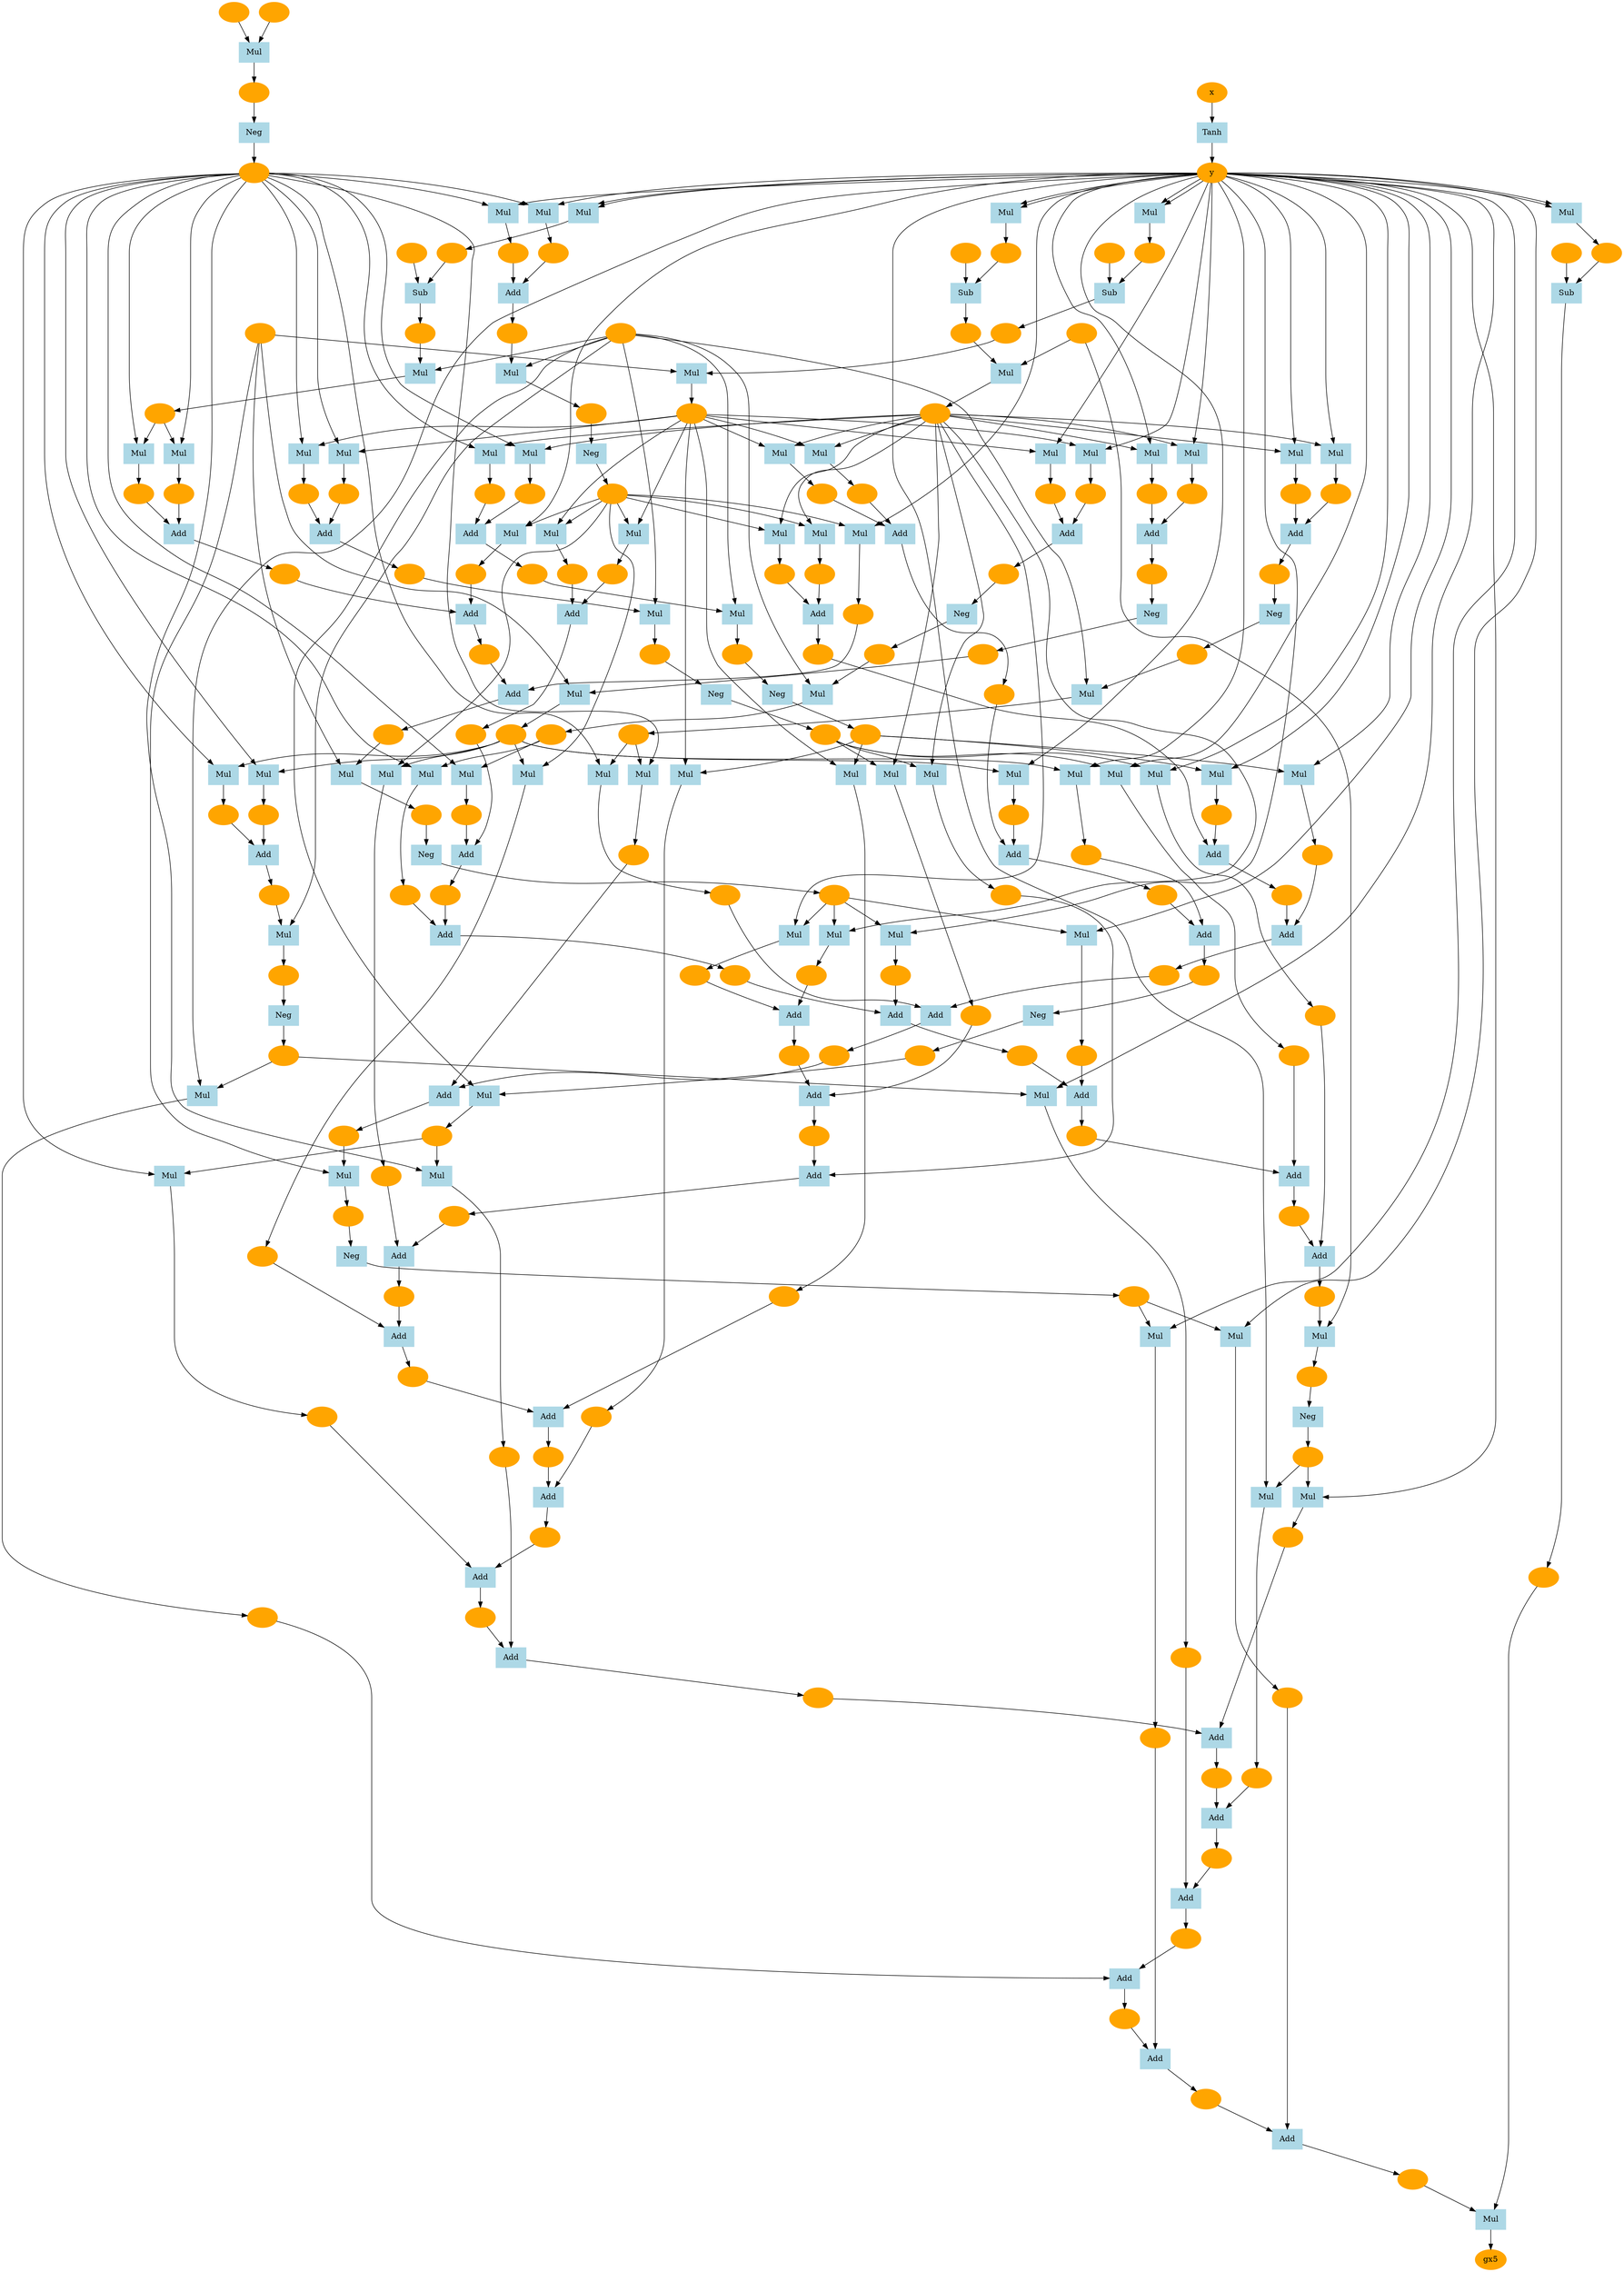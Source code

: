 digraph g {
140652817877504 [label="gx5", color=orange, style=filled]
140652817877408 [label="Mul", color=lightblue, style=filled, shape=box]
140652817875968 -> 140652817877408
140652817877312 -> 140652817877408
140652817877408 -> 140652817877504
140652817875968 [label="", color=orange, style=filled]
140652817877312 [label="", color=orange, style=filled]
140652817877120 [label="Sub", color=lightblue, style=filled, shape=box]
140652817877216 -> 140652817877120
140652817877024 -> 140652817877120
140652817877120 -> 140652817877312
140652817877216 [label="", color=orange, style=filled]
140652817877024 [label="", color=orange, style=filled]
140652817876544 [label="Mul", color=lightblue, style=filled, shape=box]
140652752521440 -> 140652817876544
140652752521440 -> 140652817876544
140652817876544 -> 140652817877024
140652752521440 [label="y", color=orange, style=filled]
140652752521440 [label="y", color=orange, style=filled]
140652752519952 [label="Tanh", color=lightblue, style=filled, shape=box]
140652747453872 -> 140652752519952
140652752519952 -> 140652752521440
140652747453872 [label="x", color=orange, style=filled]
140652817875872 [label="Add", color=lightblue, style=filled, shape=box]
140652817875776 -> 140652817875872
140652817875488 -> 140652817875872
140652817875872 -> 140652817875968
140652817875776 [label="", color=orange, style=filled]
140652817875488 [label="", color=orange, style=filled]
140652817875392 [label="Mul", color=lightblue, style=filled, shape=box]
140652752521440 -> 140652817875392
140652817854816 -> 140652817875392
140652817875392 -> 140652817875488
140652752521440 [label="y", color=orange, style=filled]
140652817854816 [label="", color=orange, style=filled]
140652817854528 [label="Neg", color=lightblue, style=filled, shape=box]
140652817850080 -> 140652817854528
140652817854528 -> 140652817854816
140652817850080 [label="", color=orange, style=filled]
140652817849792 [label="Mul", color=lightblue, style=filled, shape=box]
140652817764704 -> 140652817849792
140652817849408 -> 140652817849792
140652817849792 -> 140652817850080
140652817764704 [label="", color=orange, style=filled]
140652817849408 [label="", color=orange, style=filled]
140652817849312 [label="Add", color=lightblue, style=filled, shape=box]
140652817848640 -> 140652817849312
140652817848928 -> 140652817849312
140652817849312 -> 140652817849408
140652817848640 [label="", color=orange, style=filled]
140652817848928 [label="", color=orange, style=filled]
140652817848832 [label="Mul", color=lightblue, style=filled, shape=box]
140652817723792 -> 140652817848832
140652817830816 -> 140652817848832
140652817848832 -> 140652817848928
140652817723792 [label="", color=orange, style=filled]
140652817830816 [label="", color=orange, style=filled]
140652817830720 [label="Mul", color=lightblue, style=filled, shape=box]
140652822473936 -> 140652817830720
140652817815392 -> 140652817830720
140652817830720 -> 140652817830816
140652822473936 [label="", color=orange, style=filled]
140652817815392 [label="", color=orange, style=filled]
140652817814912 [label="Neg", color=lightblue, style=filled, shape=box]
140652817815296 -> 140652817814912
140652817814912 -> 140652817815392
140652817815296 [label="", color=orange, style=filled]
140652817815200 [label="Add", color=lightblue, style=filled, shape=box]
140652817814240 -> 140652817815200
140652817814816 -> 140652817815200
140652817815200 -> 140652817815296
140652817814240 [label="", color=orange, style=filled]
140652817814816 [label="", color=orange, style=filled]
140652817814720 [label="Mul", color=lightblue, style=filled, shape=box]
140652752521440 -> 140652817814720
140652817798432 -> 140652817814720
140652817814720 -> 140652817814816
140652752521440 [label="y", color=orange, style=filled]
140652817798432 [label="", color=orange, style=filled]
140652817764800 [label="Mul", color=lightblue, style=filled, shape=box]
140652817798144 -> 140652817764800
140652817772704 -> 140652817764800
140652817764800 -> 140652817798432
140652817798144 [label="", color=orange, style=filled]
140652817772704 [label="", color=orange, style=filled]
140652817797952 [label="Sub", color=lightblue, style=filled, shape=box]
140652817798048 -> 140652817797952
140652817797856 -> 140652817797952
140652817797952 -> 140652817798144
140652817798048 [label="", color=orange, style=filled]
140652817797856 [label="", color=orange, style=filled]
140652817797376 [label="Mul", color=lightblue, style=filled, shape=box]
140652752521440 -> 140652817797376
140652752521440 -> 140652817797376
140652817797376 -> 140652817797856
140652752521440 [label="y", color=orange, style=filled]
140652752521440 [label="y", color=orange, style=filled]
140652817814144 [label="Mul", color=lightblue, style=filled, shape=box]
140652752521440 -> 140652817814144
140652817798432 -> 140652817814144
140652817814144 -> 140652817814240
140652752521440 [label="y", color=orange, style=filled]
140652817798432 [label="", color=orange, style=filled]
140652817723984 [label="Neg", color=lightblue, style=filled, shape=box]
140652817682288 -> 140652817723984
140652817723984 -> 140652817723792
140652817682288 [label="", color=orange, style=filled]
140652822534080 [label="Mul", color=lightblue, style=filled, shape=box]
140652822472352 -> 140652822534080
140652822532928 -> 140652822534080
140652822534080 -> 140652817682288
140652822472352 [label="", color=orange, style=filled]
140652822532928 [label="", color=orange, style=filled]
140652817848544 [label="Add", color=lightblue, style=filled, shape=box]
140652817847872 -> 140652817848544
140652817848160 -> 140652817848544
140652817848544 -> 140652817848640
140652817847872 [label="", color=orange, style=filled]
140652817848160 [label="", color=orange, style=filled]
140652817848064 [label="Mul", color=lightblue, style=filled, shape=box]
140652817723792 -> 140652817848064
140652817830816 -> 140652817848064
140652817848064 -> 140652817848160
140652817723792 [label="", color=orange, style=filled]
140652817830816 [label="", color=orange, style=filled]
140652817847776 [label="Add", color=lightblue, style=filled, shape=box]
140652817847104 -> 140652817847776
140652817847392 -> 140652817847776
140652817847776 -> 140652817847872
140652817847104 [label="", color=orange, style=filled]
140652817847392 [label="", color=orange, style=filled]
140652817847296 [label="Mul", color=lightblue, style=filled, shape=box]
140652752521440 -> 140652817847296
140652817830432 -> 140652817847296
140652817847296 -> 140652817847392
140652752521440 [label="y", color=orange, style=filled]
140652817830432 [label="", color=orange, style=filled]
140652817829952 [label="Neg", color=lightblue, style=filled, shape=box]
140652817815776 -> 140652817829952
140652817829952 -> 140652817830432
140652817815776 [label="", color=orange, style=filled]
140652817815680 [label="Mul", color=lightblue, style=filled, shape=box]
140652822473936 -> 140652817815680
140652817813952 -> 140652817815680
140652817815680 -> 140652817815776
140652822473936 [label="", color=orange, style=filled]
140652817813952 [label="", color=orange, style=filled]
140652817813856 [label="Add", color=lightblue, style=filled, shape=box]
140652817800736 -> 140652817813856
140652817801120 -> 140652817813856
140652817813856 -> 140652817813952
140652817800736 [label="", color=orange, style=filled]
140652817801120 [label="", color=orange, style=filled]
140652817801024 [label="Mul", color=lightblue, style=filled, shape=box]
140652817723792 -> 140652817801024
140652817798432 -> 140652817801024
140652817801024 -> 140652817801120
140652817723792 [label="", color=orange, style=filled]
140652817798432 [label="", color=orange, style=filled]
140652817800640 [label="Mul", color=lightblue, style=filled, shape=box]
140652817723792 -> 140652817800640
140652817798432 -> 140652817800640
140652817800640 -> 140652817800736
140652817723792 [label="", color=orange, style=filled]
140652817798432 [label="", color=orange, style=filled]
140652817847008 [label="Add", color=lightblue, style=filled, shape=box]
140652817817216 -> 140652817847008
140652817846624 -> 140652817847008
140652817847008 -> 140652817847104
140652817817216 [label="", color=orange, style=filled]
140652817846624 [label="", color=orange, style=filled]
140652817846528 [label="Mul", color=lightblue, style=filled, shape=box]
140652752521440 -> 140652817846528
140652817830432 -> 140652817846528
140652817846528 -> 140652817846624
140652752521440 [label="y", color=orange, style=filled]
140652817830432 [label="", color=orange, style=filled]
140652817817120 [label="Add", color=lightblue, style=filled, shape=box]
140652817816352 -> 140652817817120
140652817816736 -> 140652817817120
140652817817120 -> 140652817817216
140652817816352 [label="", color=orange, style=filled]
140652817816736 [label="", color=orange, style=filled]
140652817816640 [label="Mul", color=lightblue, style=filled, shape=box]
140652817766432 -> 140652817816640
140652817798432 -> 140652817816640
140652817816640 -> 140652817816736
140652817766432 [label="", color=orange, style=filled]
140652817798432 [label="", color=orange, style=filled]
140652817765952 [label="Neg", color=lightblue, style=filled, shape=box]
140652817765088 -> 140652817765952
140652817765952 -> 140652817766432
140652817765088 [label="", color=orange, style=filled]
140652817764992 [label="Mul", color=lightblue, style=filled, shape=box]
140652817727344 -> 140652817764992
140652822473936 -> 140652817764992
140652817764992 -> 140652817765088
140652817727344 [label="", color=orange, style=filled]
140652822473936 [label="", color=orange, style=filled]
140652817726432 [label="Add", color=lightblue, style=filled, shape=box]
140652817724032 -> 140652817726432
140652817727104 -> 140652817726432
140652817726432 -> 140652817727344
140652817724032 [label="", color=orange, style=filled]
140652817727104 [label="", color=orange, style=filled]
140652817724512 [label="Mul", color=lightblue, style=filled, shape=box]
140652752521440 -> 140652817724512
140652817723792 -> 140652817724512
140652817724512 -> 140652817727104
140652752521440 [label="y", color=orange, style=filled]
140652817723792 [label="", color=orange, style=filled]
140652817724176 [label="Mul", color=lightblue, style=filled, shape=box]
140652752521440 -> 140652817724176
140652817723792 -> 140652817724176
140652817724176 -> 140652817724032
140652752521440 [label="y", color=orange, style=filled]
140652817723792 [label="", color=orange, style=filled]
140652817816256 [label="Mul", color=lightblue, style=filled, shape=box]
140652817766432 -> 140652817816256
140652817798432 -> 140652817816256
140652817816256 -> 140652817816352
140652817766432 [label="", color=orange, style=filled]
140652817798432 [label="", color=orange, style=filled]
140652817875680 [label="Add", color=lightblue, style=filled, shape=box]
140652817875200 -> 140652817875680
140652817875296 -> 140652817875680
140652817875680 -> 140652817875776
140652817875200 [label="", color=orange, style=filled]
140652817875296 [label="", color=orange, style=filled]
140652817858368 [label="Mul", color=lightblue, style=filled, shape=box]
140652752521440 -> 140652817858368
140652817854816 -> 140652817858368
140652817858368 -> 140652817875296
140652752521440 [label="y", color=orange, style=filled]
140652817854816 [label="", color=orange, style=filled]
140652817875104 [label="Add", color=lightblue, style=filled, shape=box]
140652817875008 -> 140652817875104
140652817858272 -> 140652817875104
140652817875104 -> 140652817875200
140652817875008 [label="", color=orange, style=filled]
140652817858272 [label="", color=orange, style=filled]
140652817858176 [label="Mul", color=lightblue, style=filled, shape=box]
140652752521440 -> 140652817858176
140652817855200 -> 140652817858176
140652817858176 -> 140652817858272
140652752521440 [label="y", color=orange, style=filled]
140652817855200 [label="", color=orange, style=filled]
140652817854912 [label="Neg", color=lightblue, style=filled, shape=box]
140652817849504 -> 140652817854912
140652817854912 -> 140652817855200
140652817849504 [label="", color=orange, style=filled]
140652817849024 [label="Mul", color=lightblue, style=filled, shape=box]
140652822473936 -> 140652817849024
140652817833408 -> 140652817849024
140652817849024 -> 140652817849504
140652822473936 [label="", color=orange, style=filled]
140652817833408 [label="", color=orange, style=filled]
140652817833312 [label="Add", color=lightblue, style=filled, shape=box]
140652817832352 -> 140652817833312
140652817832928 -> 140652817833312
140652817833312 -> 140652817833408
140652817832352 [label="", color=orange, style=filled]
140652817832928 [label="", color=orange, style=filled]
140652817832832 [label="Mul", color=lightblue, style=filled, shape=box]
140652817723792 -> 140652817832832
140652817800160 -> 140652817832832
140652817832832 -> 140652817832928
140652817723792 [label="", color=orange, style=filled]
140652817800160 [label="", color=orange, style=filled]
140652817800064 [label="Mul", color=lightblue, style=filled, shape=box]
140652817764704 -> 140652817800064
140652817799968 -> 140652817800064
140652817800064 -> 140652817800160
140652817764704 [label="", color=orange, style=filled]
140652817799968 [label="", color=orange, style=filled]
140652817799488 [label="Neg", color=lightblue, style=filled, shape=box]
140652817799872 -> 140652817799488
140652817799488 -> 140652817799968
140652817799872 [label="", color=orange, style=filled]
140652817799776 [label="Add", color=lightblue, style=filled, shape=box]
140652817799008 -> 140652817799776
140652817799392 -> 140652817799776
140652817799776 -> 140652817799872
140652817799008 [label="", color=orange, style=filled]
140652817799392 [label="", color=orange, style=filled]
140652817799296 [label="Mul", color=lightblue, style=filled, shape=box]
140652752521440 -> 140652817799296
140652817798432 -> 140652817799296
140652817799296 -> 140652817799392
140652752521440 [label="y", color=orange, style=filled]
140652817798432 [label="", color=orange, style=filled]
140652817798912 [label="Mul", color=lightblue, style=filled, shape=box]
140652752521440 -> 140652817798912
140652817798432 -> 140652817798912
140652817798912 -> 140652817799008
140652752521440 [label="y", color=orange, style=filled]
140652817798432 [label="", color=orange, style=filled]
140652817832256 [label="Mul", color=lightblue, style=filled, shape=box]
140652817723792 -> 140652817832256
140652817800160 -> 140652817832256
140652817832256 -> 140652817832352
140652817723792 [label="", color=orange, style=filled]
140652817800160 [label="", color=orange, style=filled]
140652817858464 [label="Add", color=lightblue, style=filled, shape=box]
140652817857984 -> 140652817858464
140652817858080 -> 140652817858464
140652817858464 -> 140652817875008
140652817857984 [label="", color=orange, style=filled]
140652817858080 [label="", color=orange, style=filled]
140652817857600 [label="Mul", color=lightblue, style=filled, shape=box]
140652752521440 -> 140652817857600
140652817855200 -> 140652817857600
140652817857600 -> 140652817858080
140652752521440 [label="y", color=orange, style=filled]
140652817855200 [label="", color=orange, style=filled]
140652817857888 [label="Add", color=lightblue, style=filled, shape=box]
140652817857792 -> 140652817857888
140652817857504 -> 140652817857888
140652817857888 -> 140652817857984
140652817857792 [label="", color=orange, style=filled]
140652817857504 [label="", color=orange, style=filled]
140652817857408 [label="Mul", color=lightblue, style=filled, shape=box]
140652752521440 -> 140652817857408
140652817857120 -> 140652817857408
140652817857408 -> 140652817857504
140652752521440 [label="y", color=orange, style=filled]
140652817857120 [label="", color=orange, style=filled]
140652817856640 [label="Neg", color=lightblue, style=filled, shape=box]
140652817798624 -> 140652817856640
140652817856640 -> 140652817857120
140652817798624 [label="", color=orange, style=filled]
140652817798528 [label="Mul", color=lightblue, style=filled, shape=box]
140652817792640 -> 140652817798528
140652817772704 -> 140652817798528
140652817798528 -> 140652817798624
140652817792640 [label="", color=orange, style=filled]
140652817772704 [label="", color=orange, style=filled]
140652817792544 [label="Add", color=lightblue, style=filled, shape=box]
140652817792448 -> 140652817792544
140652817792160 -> 140652817792544
140652817792544 -> 140652817792640
140652817792448 [label="", color=orange, style=filled]
140652817792160 [label="", color=orange, style=filled]
140652817792064 [label="Mul", color=lightblue, style=filled, shape=box]
140652752521440 -> 140652817792064
140652817789088 -> 140652817792064
140652817792064 -> 140652817792160
140652752521440 [label="y", color=orange, style=filled]
140652817789088 [label="", color=orange, style=filled]
140652817776448 [label="Neg", color=lightblue, style=filled, shape=box]
140652817776160 -> 140652817776448
140652817776448 -> 140652817789088
140652817776160 [label="", color=orange, style=filled]
140652817776064 [label="Mul", color=lightblue, style=filled, shape=box]
140652822473936 -> 140652817776064
140652817775680 -> 140652817776064
140652817776064 -> 140652817776160
140652822473936 [label="", color=orange, style=filled]
140652817775680 [label="", color=orange, style=filled]
140652817775584 [label="Add", color=lightblue, style=filled, shape=box]
140652817774816 -> 140652817775584
140652817775200 -> 140652817775584
140652817775584 -> 140652817775680
140652817774816 [label="", color=orange, style=filled]
140652817775200 [label="", color=orange, style=filled]
140652817775104 [label="Mul", color=lightblue, style=filled, shape=box]
140652817723792 -> 140652817775104
140652817772896 -> 140652817775104
140652817775104 -> 140652817775200
140652817723792 [label="", color=orange, style=filled]
140652817772896 [label="", color=orange, style=filled]
140652822474416 [label="Mul", color=lightblue, style=filled, shape=box]
140652817772608 -> 140652822474416
140652817764704 -> 140652822474416
140652822474416 -> 140652817772896
140652817772608 [label="", color=orange, style=filled]
140652817764704 [label="", color=orange, style=filled]
140652817768256 [label="Sub", color=lightblue, style=filled, shape=box]
140652817768352 -> 140652817768256
140652817768160 -> 140652817768256
140652817768256 -> 140652817772608
140652817768352 [label="", color=orange, style=filled]
140652817768160 [label="", color=orange, style=filled]
140652817767872 [label="Mul", color=lightblue, style=filled, shape=box]
140652752521440 -> 140652817767872
140652752521440 -> 140652817767872
140652817767872 -> 140652817768160
140652752521440 [label="y", color=orange, style=filled]
140652752521440 [label="y", color=orange, style=filled]
140652817774720 [label="Mul", color=lightblue, style=filled, shape=box]
140652817723792 -> 140652817774720
140652817772896 -> 140652817774720
140652817774720 -> 140652817774816
140652817723792 [label="", color=orange, style=filled]
140652817772896 [label="", color=orange, style=filled]
140652817792352 [label="Add", color=lightblue, style=filled, shape=box]
140652817791872 -> 140652817792352
140652817791968 -> 140652817792352
140652817792352 -> 140652817792448
140652817791872 [label="", color=orange, style=filled]
140652817791968 [label="", color=orange, style=filled]
140652817791488 [label="Mul", color=lightblue, style=filled, shape=box]
140652752521440 -> 140652817791488
140652817789088 -> 140652817791488
140652817791488 -> 140652817791968
140652752521440 [label="y", color=orange, style=filled]
140652817789088 [label="", color=orange, style=filled]
140652817791776 [label="Add", color=lightblue, style=filled, shape=box]
140652817791680 -> 140652817791776
140652817791392 -> 140652817791776
140652817791776 -> 140652817791872
140652817791680 [label="", color=orange, style=filled]
140652817791392 [label="", color=orange, style=filled]
140652817791296 [label="Mul", color=lightblue, style=filled, shape=box]
140652752521440 -> 140652817791296
140652817791008 -> 140652817791296
140652817791296 -> 140652817791392
140652752521440 [label="y", color=orange, style=filled]
140652817791008 [label="", color=orange, style=filled]
140652817790528 [label="Neg", color=lightblue, style=filled, shape=box]
140652817773088 -> 140652817790528
140652817790528 -> 140652817791008
140652817773088 [label="", color=orange, style=filled]
140652817772992 [label="Mul", color=lightblue, style=filled, shape=box]
140652817767296 -> 140652817772992
140652817764704 -> 140652817772992
140652817772992 -> 140652817773088
140652817767296 [label="", color=orange, style=filled]
140652817764704 [label="", color=orange, style=filled]
140652817767200 [label="Add", color=lightblue, style=filled, shape=box]
140652817767104 -> 140652817767200
140652817766816 -> 140652817767200
140652817767200 -> 140652817767296
140652817767104 [label="", color=orange, style=filled]
140652817766816 [label="", color=orange, style=filled]
140652817766720 [label="Mul", color=lightblue, style=filled, shape=box]
140652752521440 -> 140652817766720
140652817766432 -> 140652817766720
140652817766720 -> 140652817766816
140652752521440 [label="y", color=orange, style=filled]
140652817766432 [label="", color=orange, style=filled]
140652817767008 [label="Add", color=lightblue, style=filled, shape=box]
140652817766144 -> 140652817767008
140652817766624 -> 140652817767008
140652817767008 -> 140652817767104
140652817766144 [label="", color=orange, style=filled]
140652817766624 [label="", color=orange, style=filled]
140652817766528 [label="Mul", color=lightblue, style=filled, shape=box]
140652752521440 -> 140652817766528
140652817766432 -> 140652817766528
140652817766528 -> 140652817766624
140652752521440 [label="y", color=orange, style=filled]
140652817766432 [label="", color=orange, style=filled]
140652817766048 [label="Add", color=lightblue, style=filled, shape=box]
140652817765280 -> 140652817766048
140652817765664 -> 140652817766048
140652817766048 -> 140652817766144
140652817765280 [label="", color=orange, style=filled]
140652817765664 [label="", color=orange, style=filled]
140652817765568 [label="Mul", color=lightblue, style=filled, shape=box]
140652817723792 -> 140652817765568
140652817764896 -> 140652817765568
140652817765568 -> 140652817765664
140652817723792 [label="", color=orange, style=filled]
140652817764896 [label="", color=orange, style=filled]
140652822533024 [label="Mul", color=lightblue, style=filled, shape=box]
140652817764608 -> 140652822533024
140652822473936 -> 140652822533024
140652822533024 -> 140652817764896
140652817764608 [label="", color=orange, style=filled]
140652822473936 [label="", color=orange, style=filled]
140652817764416 [label="Sub", color=lightblue, style=filled, shape=box]
140652817764512 -> 140652817764416
140652817727440 -> 140652817764416
140652817764416 -> 140652817764608
140652817764512 [label="", color=orange, style=filled]
140652817727440 [label="", color=orange, style=filled]
140652817727200 [label="Mul", color=lightblue, style=filled, shape=box]
140652752521440 -> 140652817727200
140652752521440 -> 140652817727200
140652817727200 -> 140652817727440
140652752521440 [label="y", color=orange, style=filled]
140652752521440 [label="y", color=orange, style=filled]
140652817765184 [label="Mul", color=lightblue, style=filled, shape=box]
140652817723792 -> 140652817765184
140652817764896 -> 140652817765184
140652817765184 -> 140652817765280
140652817723792 [label="", color=orange, style=filled]
140652817764896 [label="", color=orange, style=filled]
140652817791584 [label="Add", color=lightblue, style=filled, shape=box]
140652817790720 -> 140652817791584
140652817791200 -> 140652817791584
140652817791584 -> 140652817791680
140652817790720 [label="", color=orange, style=filled]
140652817791200 [label="", color=orange, style=filled]
140652817791104 [label="Mul", color=lightblue, style=filled, shape=box]
140652752521440 -> 140652817791104
140652817791008 -> 140652817791104
140652817791104 -> 140652817791200
140652752521440 [label="y", color=orange, style=filled]
140652817791008 [label="", color=orange, style=filled]
140652817790624 [label="Add", color=lightblue, style=filled, shape=box]
140652817789952 -> 140652817790624
140652817790240 -> 140652817790624
140652817790624 -> 140652817790720
140652817789952 [label="", color=orange, style=filled]
140652817790240 [label="", color=orange, style=filled]
140652817789760 [label="Mul", color=lightblue, style=filled, shape=box]
140652817723792 -> 140652817789760
140652817775776 -> 140652817789760
140652817789760 -> 140652817790240
140652817723792 [label="", color=orange, style=filled]
140652817775776 [label="", color=orange, style=filled]
140652817775296 [label="Mul", color=lightblue, style=filled, shape=box]
140652822473936 -> 140652817775296
140652817774432 -> 140652817775296
140652817775296 -> 140652817775776
140652822473936 [label="", color=orange, style=filled]
140652817774432 [label="", color=orange, style=filled]
140652817773952 [label="Neg", color=lightblue, style=filled, shape=box]
140652817774336 -> 140652817773952
140652817773952 -> 140652817774432
140652817774336 [label="", color=orange, style=filled]
140652817774240 [label="Add", color=lightblue, style=filled, shape=box]
140652817773472 -> 140652817774240
140652817773856 -> 140652817774240
140652817774240 -> 140652817774336
140652817773472 [label="", color=orange, style=filled]
140652817773856 [label="", color=orange, style=filled]
140652817773760 [label="Mul", color=lightblue, style=filled, shape=box]
140652752521440 -> 140652817773760
140652817772896 -> 140652817773760
140652817773760 -> 140652817773856
140652752521440 [label="y", color=orange, style=filled]
140652817772896 [label="", color=orange, style=filled]
140652817773376 [label="Mul", color=lightblue, style=filled, shape=box]
140652752521440 -> 140652817773376
140652817772896 -> 140652817773376
140652817773376 -> 140652817773472
140652752521440 [label="y", color=orange, style=filled]
140652817772896 [label="", color=orange, style=filled]
140652817789856 [label="Add", color=lightblue, style=filled, shape=box]
140652817774144 -> 140652817789856
140652817789472 -> 140652817789856
140652817789856 -> 140652817789952
140652817774144 [label="", color=orange, style=filled]
140652817789472 [label="", color=orange, style=filled]
140652817789184 [label="Mul", color=lightblue, style=filled, shape=box]
140652817723792 -> 140652817789184
140652817775776 -> 140652817789184
140652817789184 -> 140652817789472
140652817723792 [label="", color=orange, style=filled]
140652817775776 [label="", color=orange, style=filled]
140652817774048 [label="Add", color=lightblue, style=filled, shape=box]
140652817773280 -> 140652817774048
140652817773664 -> 140652817774048
140652817774048 -> 140652817774144
140652817773280 [label="", color=orange, style=filled]
140652817773664 [label="", color=orange, style=filled]
140652817773568 [label="Mul", color=lightblue, style=filled, shape=box]
140652817766432 -> 140652817773568
140652817772896 -> 140652817773568
140652817773568 -> 140652817773664
140652817766432 [label="", color=orange, style=filled]
140652817772896 [label="", color=orange, style=filled]
140652817773184 [label="Mul", color=lightblue, style=filled, shape=box]
140652817766432 -> 140652817773184
140652817772896 -> 140652817773184
140652817773184 -> 140652817773280
140652817766432 [label="", color=orange, style=filled]
140652817772896 [label="", color=orange, style=filled]
140652817857696 [label="Add", color=lightblue, style=filled, shape=box]
140652817856832 -> 140652817857696
140652817857312 -> 140652817857696
140652817857696 -> 140652817857792
140652817856832 [label="", color=orange, style=filled]
140652817857312 [label="", color=orange, style=filled]
140652817857216 [label="Mul", color=lightblue, style=filled, shape=box]
140652752521440 -> 140652817857216
140652817857120 -> 140652817857216
140652817857216 -> 140652817857312
140652752521440 [label="y", color=orange, style=filled]
140652817857120 [label="", color=orange, style=filled]
140652817856736 [label="Add", color=lightblue, style=filled, shape=box]
140652817856064 -> 140652817856736
140652817856352 -> 140652817856736
140652817856736 -> 140652817856832
140652817856064 [label="", color=orange, style=filled]
140652817856352 [label="", color=orange, style=filled]
140652817855872 [label="Mul", color=lightblue, style=filled, shape=box]
140652817723792 -> 140652817855872
140652817833504 -> 140652817855872
140652817855872 -> 140652817856352
140652817723792 [label="", color=orange, style=filled]
140652817833504 [label="", color=orange, style=filled]
140652817833024 [label="Mul", color=lightblue, style=filled, shape=box]
140652822473936 -> 140652817833024
140652817831968 -> 140652817833024
140652817833024 -> 140652817833504
140652822473936 [label="", color=orange, style=filled]
140652817831968 [label="", color=orange, style=filled]
140652817831488 [label="Neg", color=lightblue, style=filled, shape=box]
140652817831872 -> 140652817831488
140652817831488 -> 140652817831968
140652817831872 [label="", color=orange, style=filled]
140652817831776 [label="Add", color=lightblue, style=filled, shape=box]
140652817830336 -> 140652817831776
140652817831392 -> 140652817831776
140652817831776 -> 140652817831872
140652817830336 [label="", color=orange, style=filled]
140652817831392 [label="", color=orange, style=filled]
140652817831296 [label="Mul", color=lightblue, style=filled, shape=box]
140652752521440 -> 140652817831296
140652817800160 -> 140652817831296
140652817831296 -> 140652817831392
140652752521440 [label="y", color=orange, style=filled]
140652817800160 [label="", color=orange, style=filled]
140652817830240 [label="Add", color=lightblue, style=filled, shape=box]
140652817817024 -> 140652817830240
140652817817504 -> 140652817830240
140652817830240 -> 140652817830336
140652817817024 [label="", color=orange, style=filled]
140652817817504 [label="", color=orange, style=filled]
140652817817408 [label="Mul", color=lightblue, style=filled, shape=box]
140652752521440 -> 140652817817408
140652817800160 -> 140652817817408
140652817817408 -> 140652817817504
140652752521440 [label="y", color=orange, style=filled]
140652817800160 [label="", color=orange, style=filled]
140652817816928 [label="Add", color=lightblue, style=filled, shape=box]
140652817816160 -> 140652817816928
140652817816544 -> 140652817816928
140652817816928 -> 140652817817024
140652817816160 [label="", color=orange, style=filled]
140652817816544 [label="", color=orange, style=filled]
140652817816448 [label="Mul", color=lightblue, style=filled, shape=box]
140652817772896 -> 140652817816448
140652817798432 -> 140652817816448
140652817816448 -> 140652817816544
140652817772896 [label="", color=orange, style=filled]
140652817798432 [label="", color=orange, style=filled]
140652817815872 [label="Mul", color=lightblue, style=filled, shape=box]
140652817772896 -> 140652817815872
140652817798432 -> 140652817815872
140652817815872 -> 140652817816160
140652817772896 [label="", color=orange, style=filled]
140652817798432 [label="", color=orange, style=filled]
140652817855968 [label="Add", color=lightblue, style=filled, shape=box]
140652817847680 -> 140652817855968
140652817855584 -> 140652817855968
140652817855968 -> 140652817856064
140652817847680 [label="", color=orange, style=filled]
140652817855584 [label="", color=orange, style=filled]
140652817855296 [label="Mul", color=lightblue, style=filled, shape=box]
140652817723792 -> 140652817855296
140652817833504 -> 140652817855296
140652817855296 -> 140652817855584
140652817723792 [label="", color=orange, style=filled]
140652817833504 [label="", color=orange, style=filled]
140652817847584 [label="Add", color=lightblue, style=filled, shape=box]
140652817846912 -> 140652817847584
140652817847200 -> 140652817847584
140652817847584 -> 140652817847680
140652817846912 [label="", color=orange, style=filled]
140652817847200 [label="", color=orange, style=filled]
140652817846720 [label="Mul", color=lightblue, style=filled, shape=box]
140652817772896 -> 140652817846720
140652817830432 -> 140652817846720
140652817846720 -> 140652817847200
140652817772896 [label="", color=orange, style=filled]
140652817830432 [label="", color=orange, style=filled]
140652817846816 [label="Add", color=lightblue, style=filled, shape=box]
140652817831680 -> 140652817846816
140652817846432 -> 140652817846816
140652817846816 -> 140652817846912
140652817831680 [label="", color=orange, style=filled]
140652817846432 [label="", color=orange, style=filled]
140652817833792 [label="Mul", color=lightblue, style=filled, shape=box]
140652817772896 -> 140652817833792
140652817830432 -> 140652817833792
140652817833792 -> 140652817846432
140652817772896 [label="", color=orange, style=filled]
140652817830432 [label="", color=orange, style=filled]
140652817831584 [label="Add", color=lightblue, style=filled, shape=box]
140652817830144 -> 140652817831584
140652817831200 -> 140652817831584
140652817831584 -> 140652817831680
140652817830144 [label="", color=orange, style=filled]
140652817831200 [label="", color=orange, style=filled]
140652817830912 [label="Mul", color=lightblue, style=filled, shape=box]
140652817766432 -> 140652817830912
140652817800160 -> 140652817830912
140652817830912 -> 140652817831200
140652817766432 [label="", color=orange, style=filled]
140652817800160 [label="", color=orange, style=filled]
140652817830048 [label="Add", color=lightblue, style=filled, shape=box]
140652817815104 -> 140652817830048
140652817817312 -> 140652817830048
140652817830048 -> 140652817830144
140652817815104 [label="", color=orange, style=filled]
140652817817312 [label="", color=orange, style=filled]
140652817816832 [label="Mul", color=lightblue, style=filled, shape=box]
140652817766432 -> 140652817816832
140652817800160 -> 140652817816832
140652817816832 -> 140652817817312
140652817766432 [label="", color=orange, style=filled]
140652817800160 [label="", color=orange, style=filled]
140652817815008 [label="Add", color=lightblue, style=filled, shape=box]
140652817814528 -> 140652817815008
140652817814624 -> 140652817815008
140652817815008 -> 140652817815104
140652817814528 [label="", color=orange, style=filled]
140652817814624 [label="", color=orange, style=filled]
140652817814336 [label="Mul", color=lightblue, style=filled, shape=box]
140652817789088 -> 140652817814336
140652817798432 -> 140652817814336
140652817814336 -> 140652817814624
140652817789088 [label="", color=orange, style=filled]
140652817798432 [label="", color=orange, style=filled]
140652817814432 [label="Add", color=lightblue, style=filled, shape=box]
140652817799680 -> 140652817814432
140652817814048 -> 140652817814432
140652817814432 -> 140652817814528
140652817799680 [label="", color=orange, style=filled]
140652817814048 [label="", color=orange, style=filled]
140652817813568 [label="Mul", color=lightblue, style=filled, shape=box]
140652817789088 -> 140652817813568
140652817798432 -> 140652817813568
140652817813568 -> 140652817814048
140652817789088 [label="", color=orange, style=filled]
140652817798432 [label="", color=orange, style=filled]
140652817799584 [label="Add", color=lightblue, style=filled, shape=box]
140652817798816 -> 140652817799584
140652817799200 -> 140652817799584
140652817799584 -> 140652817799680
140652817798816 [label="", color=orange, style=filled]
140652817799200 [label="", color=orange, style=filled]
140652817799104 [label="Mul", color=lightblue, style=filled, shape=box]
140652817791008 -> 140652817799104
140652817798432 -> 140652817799104
140652817799104 -> 140652817799200
140652817791008 [label="", color=orange, style=filled]
140652817798432 [label="", color=orange, style=filled]
140652817798720 [label="Mul", color=lightblue, style=filled, shape=box]
140652817791008 -> 140652817798720
140652817798432 -> 140652817798720
140652817798720 -> 140652817798816
140652817791008 [label="", color=orange, style=filled]
140652817798432 [label="", color=orange, style=filled]
}